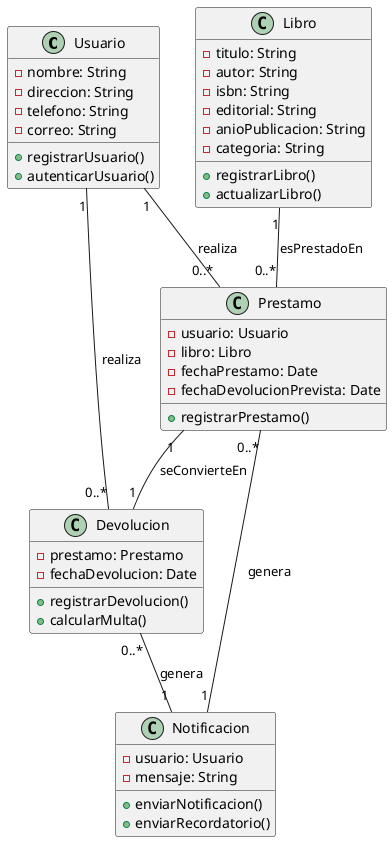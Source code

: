 @startuml

' Definición de clases

class Usuario {
  - nombre: String
  - direccion: String
  - telefono: String
  - correo: String
  + registrarUsuario()
  + autenticarUsuario()
}

class Libro {
  - titulo: String
  - autor: String
  - isbn: String
  - editorial: String
  - anioPublicacion: String
  - categoria: String
  + registrarLibro()
  + actualizarLibro()
}

class Prestamo {
  - usuario: Usuario
  - libro: Libro
  - fechaPrestamo: Date
  - fechaDevolucionPrevista: Date
  + registrarPrestamo()
}

class Devolucion {
  - prestamo: Prestamo
  - fechaDevolucion: Date
  + registrarDevolucion()
  + calcularMulta()
}

class Notificacion {
  - usuario: Usuario
  - mensaje: String
  + enviarNotificacion()
  + enviarRecordatorio()
}

' Relación entre las clases

Usuario "1" -- "0..*" Prestamo : realiza
Usuario "1" -- "0..*" Devolucion : realiza
Libro "1" -- "0..*" Prestamo : esPrestadoEn
Prestamo "1" -- "1" Devolucion : seConvierteEn
Prestamo "0..*" -- "1" Notificacion : genera
Devolucion "0..*" -- "1" Notificacion : genera

@enduml
